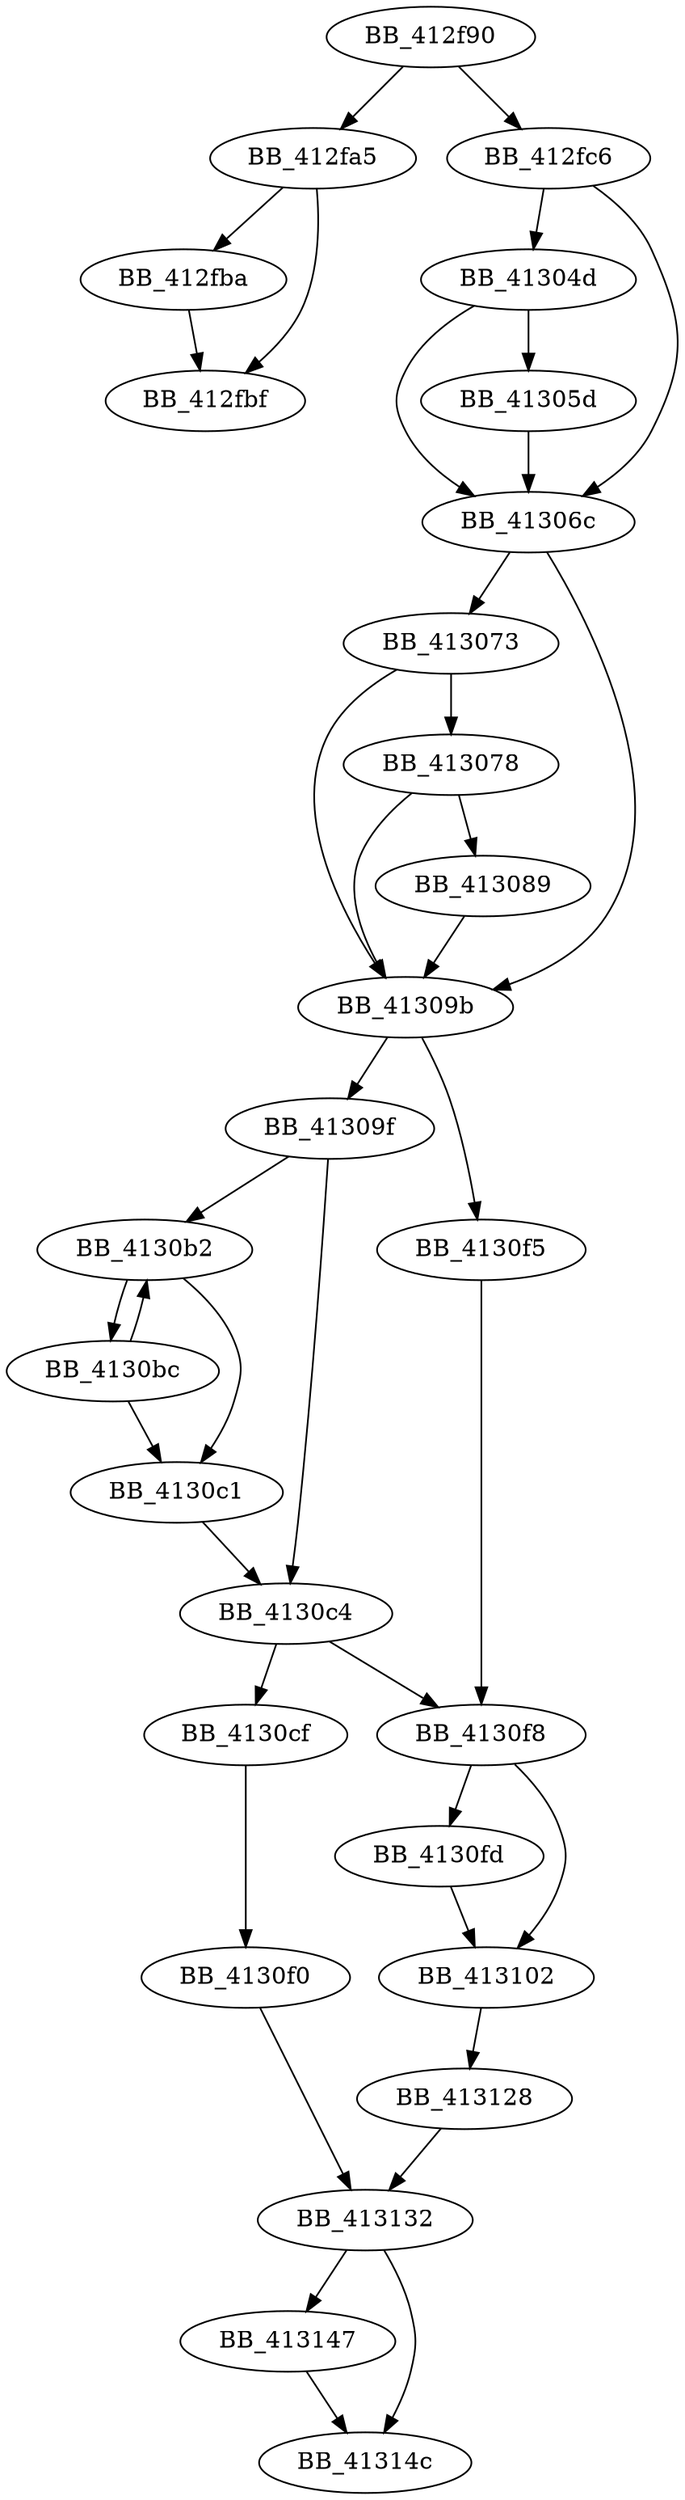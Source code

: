 DiGraph sub_412F90{
BB_412f90->BB_412fa5
BB_412f90->BB_412fc6
BB_412fa5->BB_412fba
BB_412fa5->BB_412fbf
BB_412fba->BB_412fbf
BB_412fc6->BB_41304d
BB_412fc6->BB_41306c
BB_41304d->BB_41305d
BB_41304d->BB_41306c
BB_41305d->BB_41306c
BB_41306c->BB_413073
BB_41306c->BB_41309b
BB_413073->BB_413078
BB_413073->BB_41309b
BB_413078->BB_413089
BB_413078->BB_41309b
BB_413089->BB_41309b
BB_41309b->BB_41309f
BB_41309b->BB_4130f5
BB_41309f->BB_4130b2
BB_41309f->BB_4130c4
BB_4130b2->BB_4130bc
BB_4130b2->BB_4130c1
BB_4130bc->BB_4130b2
BB_4130bc->BB_4130c1
BB_4130c1->BB_4130c4
BB_4130c4->BB_4130cf
BB_4130c4->BB_4130f8
BB_4130cf->BB_4130f0
BB_4130f0->BB_413132
BB_4130f5->BB_4130f8
BB_4130f8->BB_4130fd
BB_4130f8->BB_413102
BB_4130fd->BB_413102
BB_413102->BB_413128
BB_413128->BB_413132
BB_413132->BB_413147
BB_413132->BB_41314c
BB_413147->BB_41314c
}
